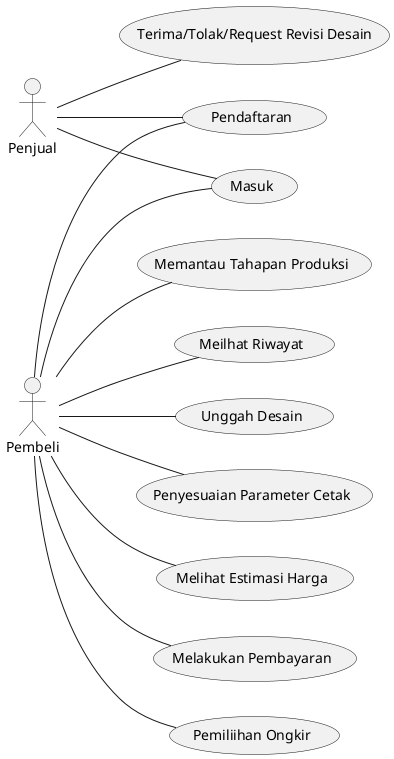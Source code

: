 @startuml
left to right direction

actor Pembeli as buyer
actor Penjual as seller

(Pendaftaran) as signup
(Masuk) as signin
(Unggah Desain) as upload_design
(Penyesuaian Parameter Cetak) as set_print_parameters
(Melihat Estimasi Harga) as check_est_price
(Terima/Tolak/Request Revisi Desain) as acc_design
(Melakukan Pembayaran) as transact
(Pemiliihan Ongkir) as set_shipping
(Memantau Tahapan Produksi) as inspect_production
(Meilhat Riwayat) as check_history

seller -- signup
seller -- signin
buyer -- signup
buyer -- signin
buyer -- upload_design
buyer -- set_print_parameters
buyer -- check_est_price
seller -- acc_design
buyer -- set_shipping
buyer -- transact
buyer -- inspect_production
buyer -- check_history

@enduml
